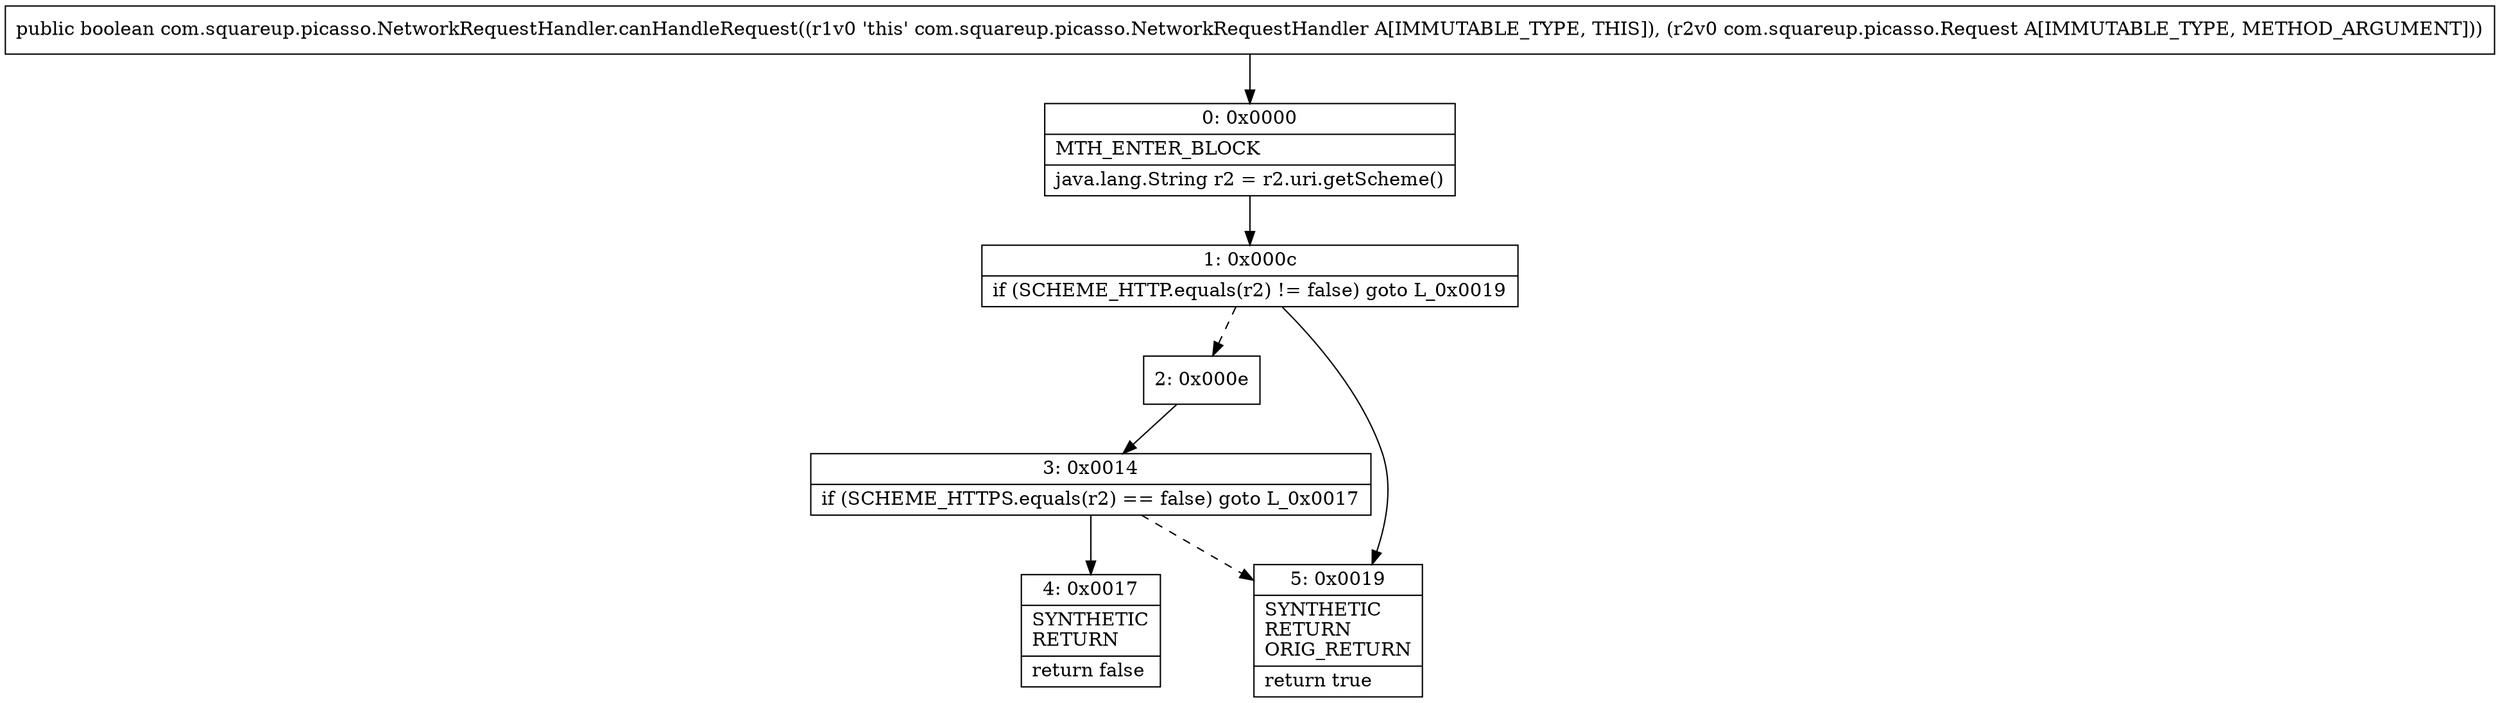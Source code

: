 digraph "CFG forcom.squareup.picasso.NetworkRequestHandler.canHandleRequest(Lcom\/squareup\/picasso\/Request;)Z" {
Node_0 [shape=record,label="{0\:\ 0x0000|MTH_ENTER_BLOCK\l|java.lang.String r2 = r2.uri.getScheme()\l}"];
Node_1 [shape=record,label="{1\:\ 0x000c|if (SCHEME_HTTP.equals(r2) != false) goto L_0x0019\l}"];
Node_2 [shape=record,label="{2\:\ 0x000e}"];
Node_3 [shape=record,label="{3\:\ 0x0014|if (SCHEME_HTTPS.equals(r2) == false) goto L_0x0017\l}"];
Node_4 [shape=record,label="{4\:\ 0x0017|SYNTHETIC\lRETURN\l|return false\l}"];
Node_5 [shape=record,label="{5\:\ 0x0019|SYNTHETIC\lRETURN\lORIG_RETURN\l|return true\l}"];
MethodNode[shape=record,label="{public boolean com.squareup.picasso.NetworkRequestHandler.canHandleRequest((r1v0 'this' com.squareup.picasso.NetworkRequestHandler A[IMMUTABLE_TYPE, THIS]), (r2v0 com.squareup.picasso.Request A[IMMUTABLE_TYPE, METHOD_ARGUMENT])) }"];
MethodNode -> Node_0;
Node_0 -> Node_1;
Node_1 -> Node_2[style=dashed];
Node_1 -> Node_5;
Node_2 -> Node_3;
Node_3 -> Node_4;
Node_3 -> Node_5[style=dashed];
}


